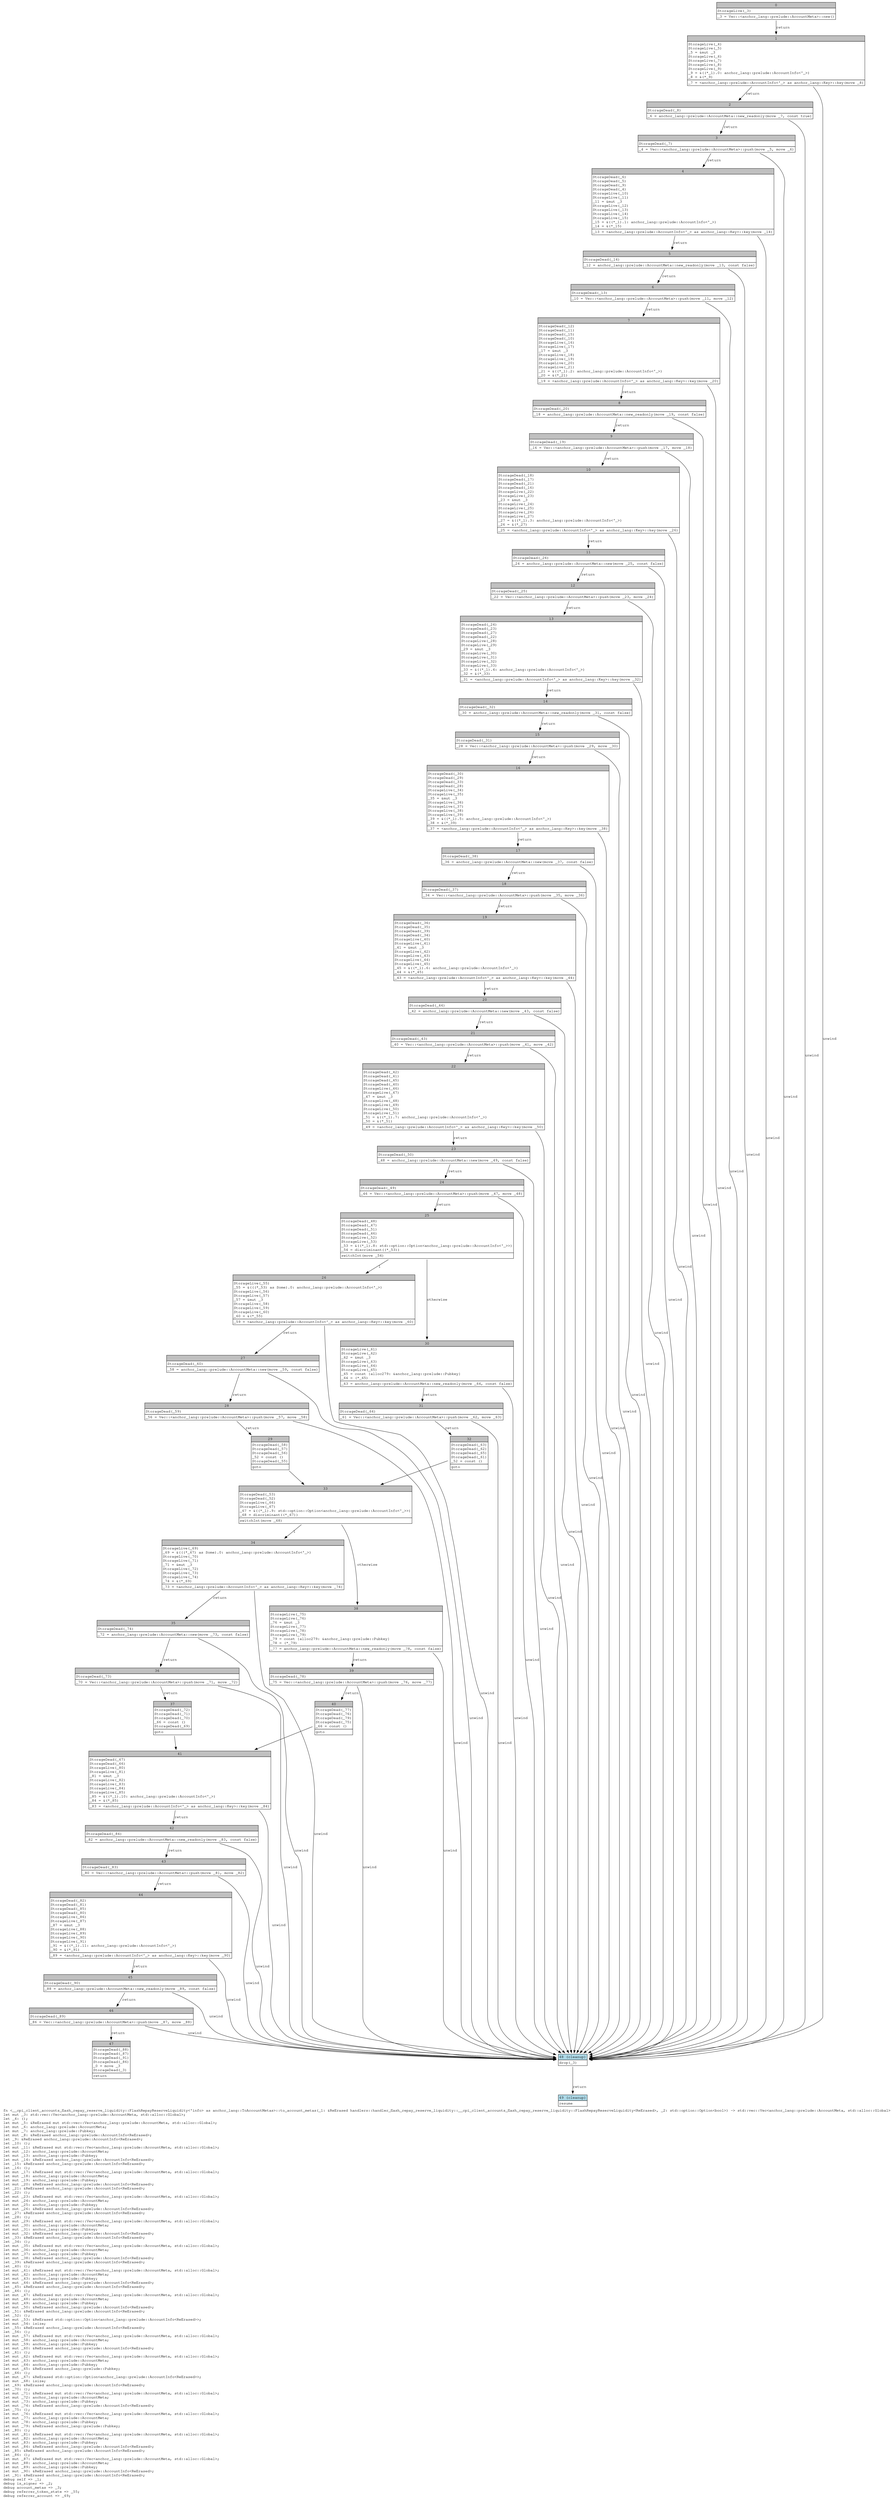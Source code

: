 digraph Mir_0_3718 {
    graph [fontname="Courier, monospace"];
    node [fontname="Courier, monospace"];
    edge [fontname="Courier, monospace"];
    label=<fn &lt;__cpi_client_accounts_flash_repay_reserve_liquidity::FlashRepayReserveLiquidity&lt;'info&gt; as anchor_lang::ToAccountMetas&gt;::to_account_metas(_1: &amp;ReErased handlers::handler_flash_repay_reserve_liquidity::__cpi_client_accounts_flash_repay_reserve_liquidity::FlashRepayReserveLiquidity&lt;ReErased&gt;, _2: std::option::Option&lt;bool&gt;) -&gt; std::vec::Vec&lt;anchor_lang::prelude::AccountMeta, std::alloc::Global&gt;<br align="left"/>let mut _3: std::vec::Vec&lt;anchor_lang::prelude::AccountMeta, std::alloc::Global&gt;;<br align="left"/>let _4: ();<br align="left"/>let mut _5: &amp;ReErased mut std::vec::Vec&lt;anchor_lang::prelude::AccountMeta, std::alloc::Global&gt;;<br align="left"/>let mut _6: anchor_lang::prelude::AccountMeta;<br align="left"/>let mut _7: anchor_lang::prelude::Pubkey;<br align="left"/>let mut _8: &amp;ReErased anchor_lang::prelude::AccountInfo&lt;ReErased&gt;;<br align="left"/>let _9: &amp;ReErased anchor_lang::prelude::AccountInfo&lt;ReErased&gt;;<br align="left"/>let _10: ();<br align="left"/>let mut _11: &amp;ReErased mut std::vec::Vec&lt;anchor_lang::prelude::AccountMeta, std::alloc::Global&gt;;<br align="left"/>let mut _12: anchor_lang::prelude::AccountMeta;<br align="left"/>let mut _13: anchor_lang::prelude::Pubkey;<br align="left"/>let mut _14: &amp;ReErased anchor_lang::prelude::AccountInfo&lt;ReErased&gt;;<br align="left"/>let _15: &amp;ReErased anchor_lang::prelude::AccountInfo&lt;ReErased&gt;;<br align="left"/>let _16: ();<br align="left"/>let mut _17: &amp;ReErased mut std::vec::Vec&lt;anchor_lang::prelude::AccountMeta, std::alloc::Global&gt;;<br align="left"/>let mut _18: anchor_lang::prelude::AccountMeta;<br align="left"/>let mut _19: anchor_lang::prelude::Pubkey;<br align="left"/>let mut _20: &amp;ReErased anchor_lang::prelude::AccountInfo&lt;ReErased&gt;;<br align="left"/>let _21: &amp;ReErased anchor_lang::prelude::AccountInfo&lt;ReErased&gt;;<br align="left"/>let _22: ();<br align="left"/>let mut _23: &amp;ReErased mut std::vec::Vec&lt;anchor_lang::prelude::AccountMeta, std::alloc::Global&gt;;<br align="left"/>let mut _24: anchor_lang::prelude::AccountMeta;<br align="left"/>let mut _25: anchor_lang::prelude::Pubkey;<br align="left"/>let mut _26: &amp;ReErased anchor_lang::prelude::AccountInfo&lt;ReErased&gt;;<br align="left"/>let _27: &amp;ReErased anchor_lang::prelude::AccountInfo&lt;ReErased&gt;;<br align="left"/>let _28: ();<br align="left"/>let mut _29: &amp;ReErased mut std::vec::Vec&lt;anchor_lang::prelude::AccountMeta, std::alloc::Global&gt;;<br align="left"/>let mut _30: anchor_lang::prelude::AccountMeta;<br align="left"/>let mut _31: anchor_lang::prelude::Pubkey;<br align="left"/>let mut _32: &amp;ReErased anchor_lang::prelude::AccountInfo&lt;ReErased&gt;;<br align="left"/>let _33: &amp;ReErased anchor_lang::prelude::AccountInfo&lt;ReErased&gt;;<br align="left"/>let _34: ();<br align="left"/>let mut _35: &amp;ReErased mut std::vec::Vec&lt;anchor_lang::prelude::AccountMeta, std::alloc::Global&gt;;<br align="left"/>let mut _36: anchor_lang::prelude::AccountMeta;<br align="left"/>let mut _37: anchor_lang::prelude::Pubkey;<br align="left"/>let mut _38: &amp;ReErased anchor_lang::prelude::AccountInfo&lt;ReErased&gt;;<br align="left"/>let _39: &amp;ReErased anchor_lang::prelude::AccountInfo&lt;ReErased&gt;;<br align="left"/>let _40: ();<br align="left"/>let mut _41: &amp;ReErased mut std::vec::Vec&lt;anchor_lang::prelude::AccountMeta, std::alloc::Global&gt;;<br align="left"/>let mut _42: anchor_lang::prelude::AccountMeta;<br align="left"/>let mut _43: anchor_lang::prelude::Pubkey;<br align="left"/>let mut _44: &amp;ReErased anchor_lang::prelude::AccountInfo&lt;ReErased&gt;;<br align="left"/>let _45: &amp;ReErased anchor_lang::prelude::AccountInfo&lt;ReErased&gt;;<br align="left"/>let _46: ();<br align="left"/>let mut _47: &amp;ReErased mut std::vec::Vec&lt;anchor_lang::prelude::AccountMeta, std::alloc::Global&gt;;<br align="left"/>let mut _48: anchor_lang::prelude::AccountMeta;<br align="left"/>let mut _49: anchor_lang::prelude::Pubkey;<br align="left"/>let mut _50: &amp;ReErased anchor_lang::prelude::AccountInfo&lt;ReErased&gt;;<br align="left"/>let _51: &amp;ReErased anchor_lang::prelude::AccountInfo&lt;ReErased&gt;;<br align="left"/>let _52: ();<br align="left"/>let mut _53: &amp;ReErased std::option::Option&lt;anchor_lang::prelude::AccountInfo&lt;ReErased&gt;&gt;;<br align="left"/>let mut _54: isize;<br align="left"/>let _55: &amp;ReErased anchor_lang::prelude::AccountInfo&lt;ReErased&gt;;<br align="left"/>let _56: ();<br align="left"/>let mut _57: &amp;ReErased mut std::vec::Vec&lt;anchor_lang::prelude::AccountMeta, std::alloc::Global&gt;;<br align="left"/>let mut _58: anchor_lang::prelude::AccountMeta;<br align="left"/>let mut _59: anchor_lang::prelude::Pubkey;<br align="left"/>let mut _60: &amp;ReErased anchor_lang::prelude::AccountInfo&lt;ReErased&gt;;<br align="left"/>let _61: ();<br align="left"/>let mut _62: &amp;ReErased mut std::vec::Vec&lt;anchor_lang::prelude::AccountMeta, std::alloc::Global&gt;;<br align="left"/>let mut _63: anchor_lang::prelude::AccountMeta;<br align="left"/>let mut _64: anchor_lang::prelude::Pubkey;<br align="left"/>let mut _65: &amp;ReErased anchor_lang::prelude::Pubkey;<br align="left"/>let _66: ();<br align="left"/>let mut _67: &amp;ReErased std::option::Option&lt;anchor_lang::prelude::AccountInfo&lt;ReErased&gt;&gt;;<br align="left"/>let mut _68: isize;<br align="left"/>let _69: &amp;ReErased anchor_lang::prelude::AccountInfo&lt;ReErased&gt;;<br align="left"/>let _70: ();<br align="left"/>let mut _71: &amp;ReErased mut std::vec::Vec&lt;anchor_lang::prelude::AccountMeta, std::alloc::Global&gt;;<br align="left"/>let mut _72: anchor_lang::prelude::AccountMeta;<br align="left"/>let mut _73: anchor_lang::prelude::Pubkey;<br align="left"/>let mut _74: &amp;ReErased anchor_lang::prelude::AccountInfo&lt;ReErased&gt;;<br align="left"/>let _75: ();<br align="left"/>let mut _76: &amp;ReErased mut std::vec::Vec&lt;anchor_lang::prelude::AccountMeta, std::alloc::Global&gt;;<br align="left"/>let mut _77: anchor_lang::prelude::AccountMeta;<br align="left"/>let mut _78: anchor_lang::prelude::Pubkey;<br align="left"/>let mut _79: &amp;ReErased anchor_lang::prelude::Pubkey;<br align="left"/>let _80: ();<br align="left"/>let mut _81: &amp;ReErased mut std::vec::Vec&lt;anchor_lang::prelude::AccountMeta, std::alloc::Global&gt;;<br align="left"/>let mut _82: anchor_lang::prelude::AccountMeta;<br align="left"/>let mut _83: anchor_lang::prelude::Pubkey;<br align="left"/>let mut _84: &amp;ReErased anchor_lang::prelude::AccountInfo&lt;ReErased&gt;;<br align="left"/>let _85: &amp;ReErased anchor_lang::prelude::AccountInfo&lt;ReErased&gt;;<br align="left"/>let _86: ();<br align="left"/>let mut _87: &amp;ReErased mut std::vec::Vec&lt;anchor_lang::prelude::AccountMeta, std::alloc::Global&gt;;<br align="left"/>let mut _88: anchor_lang::prelude::AccountMeta;<br align="left"/>let mut _89: anchor_lang::prelude::Pubkey;<br align="left"/>let mut _90: &amp;ReErased anchor_lang::prelude::AccountInfo&lt;ReErased&gt;;<br align="left"/>let _91: &amp;ReErased anchor_lang::prelude::AccountInfo&lt;ReErased&gt;;<br align="left"/>debug self =&gt; _1;<br align="left"/>debug is_signer =&gt; _2;<br align="left"/>debug account_metas =&gt; _3;<br align="left"/>debug referrer_token_state =&gt; _55;<br align="left"/>debug referrer_account =&gt; _69;<br align="left"/>>;
    bb0__0_3718 [shape="none", label=<<table border="0" cellborder="1" cellspacing="0"><tr><td bgcolor="gray" align="center" colspan="1">0</td></tr><tr><td align="left" balign="left">StorageLive(_3)<br/></td></tr><tr><td align="left">_3 = Vec::&lt;anchor_lang::prelude::AccountMeta&gt;::new()</td></tr></table>>];
    bb1__0_3718 [shape="none", label=<<table border="0" cellborder="1" cellspacing="0"><tr><td bgcolor="gray" align="center" colspan="1">1</td></tr><tr><td align="left" balign="left">StorageLive(_4)<br/>StorageLive(_5)<br/>_5 = &amp;mut _3<br/>StorageLive(_6)<br/>StorageLive(_7)<br/>StorageLive(_8)<br/>StorageLive(_9)<br/>_9 = &amp;((*_1).0: anchor_lang::prelude::AccountInfo&lt;'_&gt;)<br/>_8 = &amp;(*_9)<br/></td></tr><tr><td align="left">_7 = &lt;anchor_lang::prelude::AccountInfo&lt;'_&gt; as anchor_lang::Key&gt;::key(move _8)</td></tr></table>>];
    bb2__0_3718 [shape="none", label=<<table border="0" cellborder="1" cellspacing="0"><tr><td bgcolor="gray" align="center" colspan="1">2</td></tr><tr><td align="left" balign="left">StorageDead(_8)<br/></td></tr><tr><td align="left">_6 = anchor_lang::prelude::AccountMeta::new_readonly(move _7, const true)</td></tr></table>>];
    bb3__0_3718 [shape="none", label=<<table border="0" cellborder="1" cellspacing="0"><tr><td bgcolor="gray" align="center" colspan="1">3</td></tr><tr><td align="left" balign="left">StorageDead(_7)<br/></td></tr><tr><td align="left">_4 = Vec::&lt;anchor_lang::prelude::AccountMeta&gt;::push(move _5, move _6)</td></tr></table>>];
    bb4__0_3718 [shape="none", label=<<table border="0" cellborder="1" cellspacing="0"><tr><td bgcolor="gray" align="center" colspan="1">4</td></tr><tr><td align="left" balign="left">StorageDead(_6)<br/>StorageDead(_5)<br/>StorageDead(_9)<br/>StorageDead(_4)<br/>StorageLive(_10)<br/>StorageLive(_11)<br/>_11 = &amp;mut _3<br/>StorageLive(_12)<br/>StorageLive(_13)<br/>StorageLive(_14)<br/>StorageLive(_15)<br/>_15 = &amp;((*_1).1: anchor_lang::prelude::AccountInfo&lt;'_&gt;)<br/>_14 = &amp;(*_15)<br/></td></tr><tr><td align="left">_13 = &lt;anchor_lang::prelude::AccountInfo&lt;'_&gt; as anchor_lang::Key&gt;::key(move _14)</td></tr></table>>];
    bb5__0_3718 [shape="none", label=<<table border="0" cellborder="1" cellspacing="0"><tr><td bgcolor="gray" align="center" colspan="1">5</td></tr><tr><td align="left" balign="left">StorageDead(_14)<br/></td></tr><tr><td align="left">_12 = anchor_lang::prelude::AccountMeta::new_readonly(move _13, const false)</td></tr></table>>];
    bb6__0_3718 [shape="none", label=<<table border="0" cellborder="1" cellspacing="0"><tr><td bgcolor="gray" align="center" colspan="1">6</td></tr><tr><td align="left" balign="left">StorageDead(_13)<br/></td></tr><tr><td align="left">_10 = Vec::&lt;anchor_lang::prelude::AccountMeta&gt;::push(move _11, move _12)</td></tr></table>>];
    bb7__0_3718 [shape="none", label=<<table border="0" cellborder="1" cellspacing="0"><tr><td bgcolor="gray" align="center" colspan="1">7</td></tr><tr><td align="left" balign="left">StorageDead(_12)<br/>StorageDead(_11)<br/>StorageDead(_15)<br/>StorageDead(_10)<br/>StorageLive(_16)<br/>StorageLive(_17)<br/>_17 = &amp;mut _3<br/>StorageLive(_18)<br/>StorageLive(_19)<br/>StorageLive(_20)<br/>StorageLive(_21)<br/>_21 = &amp;((*_1).2: anchor_lang::prelude::AccountInfo&lt;'_&gt;)<br/>_20 = &amp;(*_21)<br/></td></tr><tr><td align="left">_19 = &lt;anchor_lang::prelude::AccountInfo&lt;'_&gt; as anchor_lang::Key&gt;::key(move _20)</td></tr></table>>];
    bb8__0_3718 [shape="none", label=<<table border="0" cellborder="1" cellspacing="0"><tr><td bgcolor="gray" align="center" colspan="1">8</td></tr><tr><td align="left" balign="left">StorageDead(_20)<br/></td></tr><tr><td align="left">_18 = anchor_lang::prelude::AccountMeta::new_readonly(move _19, const false)</td></tr></table>>];
    bb9__0_3718 [shape="none", label=<<table border="0" cellborder="1" cellspacing="0"><tr><td bgcolor="gray" align="center" colspan="1">9</td></tr><tr><td align="left" balign="left">StorageDead(_19)<br/></td></tr><tr><td align="left">_16 = Vec::&lt;anchor_lang::prelude::AccountMeta&gt;::push(move _17, move _18)</td></tr></table>>];
    bb10__0_3718 [shape="none", label=<<table border="0" cellborder="1" cellspacing="0"><tr><td bgcolor="gray" align="center" colspan="1">10</td></tr><tr><td align="left" balign="left">StorageDead(_18)<br/>StorageDead(_17)<br/>StorageDead(_21)<br/>StorageDead(_16)<br/>StorageLive(_22)<br/>StorageLive(_23)<br/>_23 = &amp;mut _3<br/>StorageLive(_24)<br/>StorageLive(_25)<br/>StorageLive(_26)<br/>StorageLive(_27)<br/>_27 = &amp;((*_1).3: anchor_lang::prelude::AccountInfo&lt;'_&gt;)<br/>_26 = &amp;(*_27)<br/></td></tr><tr><td align="left">_25 = &lt;anchor_lang::prelude::AccountInfo&lt;'_&gt; as anchor_lang::Key&gt;::key(move _26)</td></tr></table>>];
    bb11__0_3718 [shape="none", label=<<table border="0" cellborder="1" cellspacing="0"><tr><td bgcolor="gray" align="center" colspan="1">11</td></tr><tr><td align="left" balign="left">StorageDead(_26)<br/></td></tr><tr><td align="left">_24 = anchor_lang::prelude::AccountMeta::new(move _25, const false)</td></tr></table>>];
    bb12__0_3718 [shape="none", label=<<table border="0" cellborder="1" cellspacing="0"><tr><td bgcolor="gray" align="center" colspan="1">12</td></tr><tr><td align="left" balign="left">StorageDead(_25)<br/></td></tr><tr><td align="left">_22 = Vec::&lt;anchor_lang::prelude::AccountMeta&gt;::push(move _23, move _24)</td></tr></table>>];
    bb13__0_3718 [shape="none", label=<<table border="0" cellborder="1" cellspacing="0"><tr><td bgcolor="gray" align="center" colspan="1">13</td></tr><tr><td align="left" balign="left">StorageDead(_24)<br/>StorageDead(_23)<br/>StorageDead(_27)<br/>StorageDead(_22)<br/>StorageLive(_28)<br/>StorageLive(_29)<br/>_29 = &amp;mut _3<br/>StorageLive(_30)<br/>StorageLive(_31)<br/>StorageLive(_32)<br/>StorageLive(_33)<br/>_33 = &amp;((*_1).4: anchor_lang::prelude::AccountInfo&lt;'_&gt;)<br/>_32 = &amp;(*_33)<br/></td></tr><tr><td align="left">_31 = &lt;anchor_lang::prelude::AccountInfo&lt;'_&gt; as anchor_lang::Key&gt;::key(move _32)</td></tr></table>>];
    bb14__0_3718 [shape="none", label=<<table border="0" cellborder="1" cellspacing="0"><tr><td bgcolor="gray" align="center" colspan="1">14</td></tr><tr><td align="left" balign="left">StorageDead(_32)<br/></td></tr><tr><td align="left">_30 = anchor_lang::prelude::AccountMeta::new_readonly(move _31, const false)</td></tr></table>>];
    bb15__0_3718 [shape="none", label=<<table border="0" cellborder="1" cellspacing="0"><tr><td bgcolor="gray" align="center" colspan="1">15</td></tr><tr><td align="left" balign="left">StorageDead(_31)<br/></td></tr><tr><td align="left">_28 = Vec::&lt;anchor_lang::prelude::AccountMeta&gt;::push(move _29, move _30)</td></tr></table>>];
    bb16__0_3718 [shape="none", label=<<table border="0" cellborder="1" cellspacing="0"><tr><td bgcolor="gray" align="center" colspan="1">16</td></tr><tr><td align="left" balign="left">StorageDead(_30)<br/>StorageDead(_29)<br/>StorageDead(_33)<br/>StorageDead(_28)<br/>StorageLive(_34)<br/>StorageLive(_35)<br/>_35 = &amp;mut _3<br/>StorageLive(_36)<br/>StorageLive(_37)<br/>StorageLive(_38)<br/>StorageLive(_39)<br/>_39 = &amp;((*_1).5: anchor_lang::prelude::AccountInfo&lt;'_&gt;)<br/>_38 = &amp;(*_39)<br/></td></tr><tr><td align="left">_37 = &lt;anchor_lang::prelude::AccountInfo&lt;'_&gt; as anchor_lang::Key&gt;::key(move _38)</td></tr></table>>];
    bb17__0_3718 [shape="none", label=<<table border="0" cellborder="1" cellspacing="0"><tr><td bgcolor="gray" align="center" colspan="1">17</td></tr><tr><td align="left" balign="left">StorageDead(_38)<br/></td></tr><tr><td align="left">_36 = anchor_lang::prelude::AccountMeta::new(move _37, const false)</td></tr></table>>];
    bb18__0_3718 [shape="none", label=<<table border="0" cellborder="1" cellspacing="0"><tr><td bgcolor="gray" align="center" colspan="1">18</td></tr><tr><td align="left" balign="left">StorageDead(_37)<br/></td></tr><tr><td align="left">_34 = Vec::&lt;anchor_lang::prelude::AccountMeta&gt;::push(move _35, move _36)</td></tr></table>>];
    bb19__0_3718 [shape="none", label=<<table border="0" cellborder="1" cellspacing="0"><tr><td bgcolor="gray" align="center" colspan="1">19</td></tr><tr><td align="left" balign="left">StorageDead(_36)<br/>StorageDead(_35)<br/>StorageDead(_39)<br/>StorageDead(_34)<br/>StorageLive(_40)<br/>StorageLive(_41)<br/>_41 = &amp;mut _3<br/>StorageLive(_42)<br/>StorageLive(_43)<br/>StorageLive(_44)<br/>StorageLive(_45)<br/>_45 = &amp;((*_1).6: anchor_lang::prelude::AccountInfo&lt;'_&gt;)<br/>_44 = &amp;(*_45)<br/></td></tr><tr><td align="left">_43 = &lt;anchor_lang::prelude::AccountInfo&lt;'_&gt; as anchor_lang::Key&gt;::key(move _44)</td></tr></table>>];
    bb20__0_3718 [shape="none", label=<<table border="0" cellborder="1" cellspacing="0"><tr><td bgcolor="gray" align="center" colspan="1">20</td></tr><tr><td align="left" balign="left">StorageDead(_44)<br/></td></tr><tr><td align="left">_42 = anchor_lang::prelude::AccountMeta::new(move _43, const false)</td></tr></table>>];
    bb21__0_3718 [shape="none", label=<<table border="0" cellborder="1" cellspacing="0"><tr><td bgcolor="gray" align="center" colspan="1">21</td></tr><tr><td align="left" balign="left">StorageDead(_43)<br/></td></tr><tr><td align="left">_40 = Vec::&lt;anchor_lang::prelude::AccountMeta&gt;::push(move _41, move _42)</td></tr></table>>];
    bb22__0_3718 [shape="none", label=<<table border="0" cellborder="1" cellspacing="0"><tr><td bgcolor="gray" align="center" colspan="1">22</td></tr><tr><td align="left" balign="left">StorageDead(_42)<br/>StorageDead(_41)<br/>StorageDead(_45)<br/>StorageDead(_40)<br/>StorageLive(_46)<br/>StorageLive(_47)<br/>_47 = &amp;mut _3<br/>StorageLive(_48)<br/>StorageLive(_49)<br/>StorageLive(_50)<br/>StorageLive(_51)<br/>_51 = &amp;((*_1).7: anchor_lang::prelude::AccountInfo&lt;'_&gt;)<br/>_50 = &amp;(*_51)<br/></td></tr><tr><td align="left">_49 = &lt;anchor_lang::prelude::AccountInfo&lt;'_&gt; as anchor_lang::Key&gt;::key(move _50)</td></tr></table>>];
    bb23__0_3718 [shape="none", label=<<table border="0" cellborder="1" cellspacing="0"><tr><td bgcolor="gray" align="center" colspan="1">23</td></tr><tr><td align="left" balign="left">StorageDead(_50)<br/></td></tr><tr><td align="left">_48 = anchor_lang::prelude::AccountMeta::new(move _49, const false)</td></tr></table>>];
    bb24__0_3718 [shape="none", label=<<table border="0" cellborder="1" cellspacing="0"><tr><td bgcolor="gray" align="center" colspan="1">24</td></tr><tr><td align="left" balign="left">StorageDead(_49)<br/></td></tr><tr><td align="left">_46 = Vec::&lt;anchor_lang::prelude::AccountMeta&gt;::push(move _47, move _48)</td></tr></table>>];
    bb25__0_3718 [shape="none", label=<<table border="0" cellborder="1" cellspacing="0"><tr><td bgcolor="gray" align="center" colspan="1">25</td></tr><tr><td align="left" balign="left">StorageDead(_48)<br/>StorageDead(_47)<br/>StorageDead(_51)<br/>StorageDead(_46)<br/>StorageLive(_52)<br/>StorageLive(_53)<br/>_53 = &amp;((*_1).8: std::option::Option&lt;anchor_lang::prelude::AccountInfo&lt;'_&gt;&gt;)<br/>_54 = discriminant((*_53))<br/></td></tr><tr><td align="left">switchInt(move _54)</td></tr></table>>];
    bb26__0_3718 [shape="none", label=<<table border="0" cellborder="1" cellspacing="0"><tr><td bgcolor="gray" align="center" colspan="1">26</td></tr><tr><td align="left" balign="left">StorageLive(_55)<br/>_55 = &amp;(((*_53) as Some).0: anchor_lang::prelude::AccountInfo&lt;'_&gt;)<br/>StorageLive(_56)<br/>StorageLive(_57)<br/>_57 = &amp;mut _3<br/>StorageLive(_58)<br/>StorageLive(_59)<br/>StorageLive(_60)<br/>_60 = &amp;(*_55)<br/></td></tr><tr><td align="left">_59 = &lt;anchor_lang::prelude::AccountInfo&lt;'_&gt; as anchor_lang::Key&gt;::key(move _60)</td></tr></table>>];
    bb27__0_3718 [shape="none", label=<<table border="0" cellborder="1" cellspacing="0"><tr><td bgcolor="gray" align="center" colspan="1">27</td></tr><tr><td align="left" balign="left">StorageDead(_60)<br/></td></tr><tr><td align="left">_58 = anchor_lang::prelude::AccountMeta::new(move _59, const false)</td></tr></table>>];
    bb28__0_3718 [shape="none", label=<<table border="0" cellborder="1" cellspacing="0"><tr><td bgcolor="gray" align="center" colspan="1">28</td></tr><tr><td align="left" balign="left">StorageDead(_59)<br/></td></tr><tr><td align="left">_56 = Vec::&lt;anchor_lang::prelude::AccountMeta&gt;::push(move _57, move _58)</td></tr></table>>];
    bb29__0_3718 [shape="none", label=<<table border="0" cellborder="1" cellspacing="0"><tr><td bgcolor="gray" align="center" colspan="1">29</td></tr><tr><td align="left" balign="left">StorageDead(_58)<br/>StorageDead(_57)<br/>StorageDead(_56)<br/>_52 = const ()<br/>StorageDead(_55)<br/></td></tr><tr><td align="left">goto</td></tr></table>>];
    bb30__0_3718 [shape="none", label=<<table border="0" cellborder="1" cellspacing="0"><tr><td bgcolor="gray" align="center" colspan="1">30</td></tr><tr><td align="left" balign="left">StorageLive(_61)<br/>StorageLive(_62)<br/>_62 = &amp;mut _3<br/>StorageLive(_63)<br/>StorageLive(_64)<br/>StorageLive(_65)<br/>_65 = const {alloc279: &amp;anchor_lang::prelude::Pubkey}<br/>_64 = (*_65)<br/></td></tr><tr><td align="left">_63 = anchor_lang::prelude::AccountMeta::new_readonly(move _64, const false)</td></tr></table>>];
    bb31__0_3718 [shape="none", label=<<table border="0" cellborder="1" cellspacing="0"><tr><td bgcolor="gray" align="center" colspan="1">31</td></tr><tr><td align="left" balign="left">StorageDead(_64)<br/></td></tr><tr><td align="left">_61 = Vec::&lt;anchor_lang::prelude::AccountMeta&gt;::push(move _62, move _63)</td></tr></table>>];
    bb32__0_3718 [shape="none", label=<<table border="0" cellborder="1" cellspacing="0"><tr><td bgcolor="gray" align="center" colspan="1">32</td></tr><tr><td align="left" balign="left">StorageDead(_63)<br/>StorageDead(_62)<br/>StorageDead(_65)<br/>StorageDead(_61)<br/>_52 = const ()<br/></td></tr><tr><td align="left">goto</td></tr></table>>];
    bb33__0_3718 [shape="none", label=<<table border="0" cellborder="1" cellspacing="0"><tr><td bgcolor="gray" align="center" colspan="1">33</td></tr><tr><td align="left" balign="left">StorageDead(_53)<br/>StorageDead(_52)<br/>StorageLive(_66)<br/>StorageLive(_67)<br/>_67 = &amp;((*_1).9: std::option::Option&lt;anchor_lang::prelude::AccountInfo&lt;'_&gt;&gt;)<br/>_68 = discriminant((*_67))<br/></td></tr><tr><td align="left">switchInt(move _68)</td></tr></table>>];
    bb34__0_3718 [shape="none", label=<<table border="0" cellborder="1" cellspacing="0"><tr><td bgcolor="gray" align="center" colspan="1">34</td></tr><tr><td align="left" balign="left">StorageLive(_69)<br/>_69 = &amp;(((*_67) as Some).0: anchor_lang::prelude::AccountInfo&lt;'_&gt;)<br/>StorageLive(_70)<br/>StorageLive(_71)<br/>_71 = &amp;mut _3<br/>StorageLive(_72)<br/>StorageLive(_73)<br/>StorageLive(_74)<br/>_74 = &amp;(*_69)<br/></td></tr><tr><td align="left">_73 = &lt;anchor_lang::prelude::AccountInfo&lt;'_&gt; as anchor_lang::Key&gt;::key(move _74)</td></tr></table>>];
    bb35__0_3718 [shape="none", label=<<table border="0" cellborder="1" cellspacing="0"><tr><td bgcolor="gray" align="center" colspan="1">35</td></tr><tr><td align="left" balign="left">StorageDead(_74)<br/></td></tr><tr><td align="left">_72 = anchor_lang::prelude::AccountMeta::new(move _73, const false)</td></tr></table>>];
    bb36__0_3718 [shape="none", label=<<table border="0" cellborder="1" cellspacing="0"><tr><td bgcolor="gray" align="center" colspan="1">36</td></tr><tr><td align="left" balign="left">StorageDead(_73)<br/></td></tr><tr><td align="left">_70 = Vec::&lt;anchor_lang::prelude::AccountMeta&gt;::push(move _71, move _72)</td></tr></table>>];
    bb37__0_3718 [shape="none", label=<<table border="0" cellborder="1" cellspacing="0"><tr><td bgcolor="gray" align="center" colspan="1">37</td></tr><tr><td align="left" balign="left">StorageDead(_72)<br/>StorageDead(_71)<br/>StorageDead(_70)<br/>_66 = const ()<br/>StorageDead(_69)<br/></td></tr><tr><td align="left">goto</td></tr></table>>];
    bb38__0_3718 [shape="none", label=<<table border="0" cellborder="1" cellspacing="0"><tr><td bgcolor="gray" align="center" colspan="1">38</td></tr><tr><td align="left" balign="left">StorageLive(_75)<br/>StorageLive(_76)<br/>_76 = &amp;mut _3<br/>StorageLive(_77)<br/>StorageLive(_78)<br/>StorageLive(_79)<br/>_79 = const {alloc279: &amp;anchor_lang::prelude::Pubkey}<br/>_78 = (*_79)<br/></td></tr><tr><td align="left">_77 = anchor_lang::prelude::AccountMeta::new_readonly(move _78, const false)</td></tr></table>>];
    bb39__0_3718 [shape="none", label=<<table border="0" cellborder="1" cellspacing="0"><tr><td bgcolor="gray" align="center" colspan="1">39</td></tr><tr><td align="left" balign="left">StorageDead(_78)<br/></td></tr><tr><td align="left">_75 = Vec::&lt;anchor_lang::prelude::AccountMeta&gt;::push(move _76, move _77)</td></tr></table>>];
    bb40__0_3718 [shape="none", label=<<table border="0" cellborder="1" cellspacing="0"><tr><td bgcolor="gray" align="center" colspan="1">40</td></tr><tr><td align="left" balign="left">StorageDead(_77)<br/>StorageDead(_76)<br/>StorageDead(_79)<br/>StorageDead(_75)<br/>_66 = const ()<br/></td></tr><tr><td align="left">goto</td></tr></table>>];
    bb41__0_3718 [shape="none", label=<<table border="0" cellborder="1" cellspacing="0"><tr><td bgcolor="gray" align="center" colspan="1">41</td></tr><tr><td align="left" balign="left">StorageDead(_67)<br/>StorageDead(_66)<br/>StorageLive(_80)<br/>StorageLive(_81)<br/>_81 = &amp;mut _3<br/>StorageLive(_82)<br/>StorageLive(_83)<br/>StorageLive(_84)<br/>StorageLive(_85)<br/>_85 = &amp;((*_1).10: anchor_lang::prelude::AccountInfo&lt;'_&gt;)<br/>_84 = &amp;(*_85)<br/></td></tr><tr><td align="left">_83 = &lt;anchor_lang::prelude::AccountInfo&lt;'_&gt; as anchor_lang::Key&gt;::key(move _84)</td></tr></table>>];
    bb42__0_3718 [shape="none", label=<<table border="0" cellborder="1" cellspacing="0"><tr><td bgcolor="gray" align="center" colspan="1">42</td></tr><tr><td align="left" balign="left">StorageDead(_84)<br/></td></tr><tr><td align="left">_82 = anchor_lang::prelude::AccountMeta::new_readonly(move _83, const false)</td></tr></table>>];
    bb43__0_3718 [shape="none", label=<<table border="0" cellborder="1" cellspacing="0"><tr><td bgcolor="gray" align="center" colspan="1">43</td></tr><tr><td align="left" balign="left">StorageDead(_83)<br/></td></tr><tr><td align="left">_80 = Vec::&lt;anchor_lang::prelude::AccountMeta&gt;::push(move _81, move _82)</td></tr></table>>];
    bb44__0_3718 [shape="none", label=<<table border="0" cellborder="1" cellspacing="0"><tr><td bgcolor="gray" align="center" colspan="1">44</td></tr><tr><td align="left" balign="left">StorageDead(_82)<br/>StorageDead(_81)<br/>StorageDead(_85)<br/>StorageDead(_80)<br/>StorageLive(_86)<br/>StorageLive(_87)<br/>_87 = &amp;mut _3<br/>StorageLive(_88)<br/>StorageLive(_89)<br/>StorageLive(_90)<br/>StorageLive(_91)<br/>_91 = &amp;((*_1).11: anchor_lang::prelude::AccountInfo&lt;'_&gt;)<br/>_90 = &amp;(*_91)<br/></td></tr><tr><td align="left">_89 = &lt;anchor_lang::prelude::AccountInfo&lt;'_&gt; as anchor_lang::Key&gt;::key(move _90)</td></tr></table>>];
    bb45__0_3718 [shape="none", label=<<table border="0" cellborder="1" cellspacing="0"><tr><td bgcolor="gray" align="center" colspan="1">45</td></tr><tr><td align="left" balign="left">StorageDead(_90)<br/></td></tr><tr><td align="left">_88 = anchor_lang::prelude::AccountMeta::new_readonly(move _89, const false)</td></tr></table>>];
    bb46__0_3718 [shape="none", label=<<table border="0" cellborder="1" cellspacing="0"><tr><td bgcolor="gray" align="center" colspan="1">46</td></tr><tr><td align="left" balign="left">StorageDead(_89)<br/></td></tr><tr><td align="left">_86 = Vec::&lt;anchor_lang::prelude::AccountMeta&gt;::push(move _87, move _88)</td></tr></table>>];
    bb47__0_3718 [shape="none", label=<<table border="0" cellborder="1" cellspacing="0"><tr><td bgcolor="gray" align="center" colspan="1">47</td></tr><tr><td align="left" balign="left">StorageDead(_88)<br/>StorageDead(_87)<br/>StorageDead(_91)<br/>StorageDead(_86)<br/>_0 = move _3<br/>StorageDead(_3)<br/></td></tr><tr><td align="left">return</td></tr></table>>];
    bb48__0_3718 [shape="none", label=<<table border="0" cellborder="1" cellspacing="0"><tr><td bgcolor="lightblue" align="center" colspan="1">48 (cleanup)</td></tr><tr><td align="left">drop(_3)</td></tr></table>>];
    bb49__0_3718 [shape="none", label=<<table border="0" cellborder="1" cellspacing="0"><tr><td bgcolor="lightblue" align="center" colspan="1">49 (cleanup)</td></tr><tr><td align="left">resume</td></tr></table>>];
    bb0__0_3718 -> bb1__0_3718 [label="return"];
    bb1__0_3718 -> bb2__0_3718 [label="return"];
    bb1__0_3718 -> bb48__0_3718 [label="unwind"];
    bb2__0_3718 -> bb3__0_3718 [label="return"];
    bb2__0_3718 -> bb48__0_3718 [label="unwind"];
    bb3__0_3718 -> bb4__0_3718 [label="return"];
    bb3__0_3718 -> bb48__0_3718 [label="unwind"];
    bb4__0_3718 -> bb5__0_3718 [label="return"];
    bb4__0_3718 -> bb48__0_3718 [label="unwind"];
    bb5__0_3718 -> bb6__0_3718 [label="return"];
    bb5__0_3718 -> bb48__0_3718 [label="unwind"];
    bb6__0_3718 -> bb7__0_3718 [label="return"];
    bb6__0_3718 -> bb48__0_3718 [label="unwind"];
    bb7__0_3718 -> bb8__0_3718 [label="return"];
    bb7__0_3718 -> bb48__0_3718 [label="unwind"];
    bb8__0_3718 -> bb9__0_3718 [label="return"];
    bb8__0_3718 -> bb48__0_3718 [label="unwind"];
    bb9__0_3718 -> bb10__0_3718 [label="return"];
    bb9__0_3718 -> bb48__0_3718 [label="unwind"];
    bb10__0_3718 -> bb11__0_3718 [label="return"];
    bb10__0_3718 -> bb48__0_3718 [label="unwind"];
    bb11__0_3718 -> bb12__0_3718 [label="return"];
    bb11__0_3718 -> bb48__0_3718 [label="unwind"];
    bb12__0_3718 -> bb13__0_3718 [label="return"];
    bb12__0_3718 -> bb48__0_3718 [label="unwind"];
    bb13__0_3718 -> bb14__0_3718 [label="return"];
    bb13__0_3718 -> bb48__0_3718 [label="unwind"];
    bb14__0_3718 -> bb15__0_3718 [label="return"];
    bb14__0_3718 -> bb48__0_3718 [label="unwind"];
    bb15__0_3718 -> bb16__0_3718 [label="return"];
    bb15__0_3718 -> bb48__0_3718 [label="unwind"];
    bb16__0_3718 -> bb17__0_3718 [label="return"];
    bb16__0_3718 -> bb48__0_3718 [label="unwind"];
    bb17__0_3718 -> bb18__0_3718 [label="return"];
    bb17__0_3718 -> bb48__0_3718 [label="unwind"];
    bb18__0_3718 -> bb19__0_3718 [label="return"];
    bb18__0_3718 -> bb48__0_3718 [label="unwind"];
    bb19__0_3718 -> bb20__0_3718 [label="return"];
    bb19__0_3718 -> bb48__0_3718 [label="unwind"];
    bb20__0_3718 -> bb21__0_3718 [label="return"];
    bb20__0_3718 -> bb48__0_3718 [label="unwind"];
    bb21__0_3718 -> bb22__0_3718 [label="return"];
    bb21__0_3718 -> bb48__0_3718 [label="unwind"];
    bb22__0_3718 -> bb23__0_3718 [label="return"];
    bb22__0_3718 -> bb48__0_3718 [label="unwind"];
    bb23__0_3718 -> bb24__0_3718 [label="return"];
    bb23__0_3718 -> bb48__0_3718 [label="unwind"];
    bb24__0_3718 -> bb25__0_3718 [label="return"];
    bb24__0_3718 -> bb48__0_3718 [label="unwind"];
    bb25__0_3718 -> bb26__0_3718 [label="1"];
    bb25__0_3718 -> bb30__0_3718 [label="otherwise"];
    bb26__0_3718 -> bb27__0_3718 [label="return"];
    bb26__0_3718 -> bb48__0_3718 [label="unwind"];
    bb27__0_3718 -> bb28__0_3718 [label="return"];
    bb27__0_3718 -> bb48__0_3718 [label="unwind"];
    bb28__0_3718 -> bb29__0_3718 [label="return"];
    bb28__0_3718 -> bb48__0_3718 [label="unwind"];
    bb29__0_3718 -> bb33__0_3718 [label=""];
    bb30__0_3718 -> bb31__0_3718 [label="return"];
    bb30__0_3718 -> bb48__0_3718 [label="unwind"];
    bb31__0_3718 -> bb32__0_3718 [label="return"];
    bb31__0_3718 -> bb48__0_3718 [label="unwind"];
    bb32__0_3718 -> bb33__0_3718 [label=""];
    bb33__0_3718 -> bb34__0_3718 [label="1"];
    bb33__0_3718 -> bb38__0_3718 [label="otherwise"];
    bb34__0_3718 -> bb35__0_3718 [label="return"];
    bb34__0_3718 -> bb48__0_3718 [label="unwind"];
    bb35__0_3718 -> bb36__0_3718 [label="return"];
    bb35__0_3718 -> bb48__0_3718 [label="unwind"];
    bb36__0_3718 -> bb37__0_3718 [label="return"];
    bb36__0_3718 -> bb48__0_3718 [label="unwind"];
    bb37__0_3718 -> bb41__0_3718 [label=""];
    bb38__0_3718 -> bb39__0_3718 [label="return"];
    bb38__0_3718 -> bb48__0_3718 [label="unwind"];
    bb39__0_3718 -> bb40__0_3718 [label="return"];
    bb39__0_3718 -> bb48__0_3718 [label="unwind"];
    bb40__0_3718 -> bb41__0_3718 [label=""];
    bb41__0_3718 -> bb42__0_3718 [label="return"];
    bb41__0_3718 -> bb48__0_3718 [label="unwind"];
    bb42__0_3718 -> bb43__0_3718 [label="return"];
    bb42__0_3718 -> bb48__0_3718 [label="unwind"];
    bb43__0_3718 -> bb44__0_3718 [label="return"];
    bb43__0_3718 -> bb48__0_3718 [label="unwind"];
    bb44__0_3718 -> bb45__0_3718 [label="return"];
    bb44__0_3718 -> bb48__0_3718 [label="unwind"];
    bb45__0_3718 -> bb46__0_3718 [label="return"];
    bb45__0_3718 -> bb48__0_3718 [label="unwind"];
    bb46__0_3718 -> bb47__0_3718 [label="return"];
    bb46__0_3718 -> bb48__0_3718 [label="unwind"];
    bb48__0_3718 -> bb49__0_3718 [label="return"];
}

